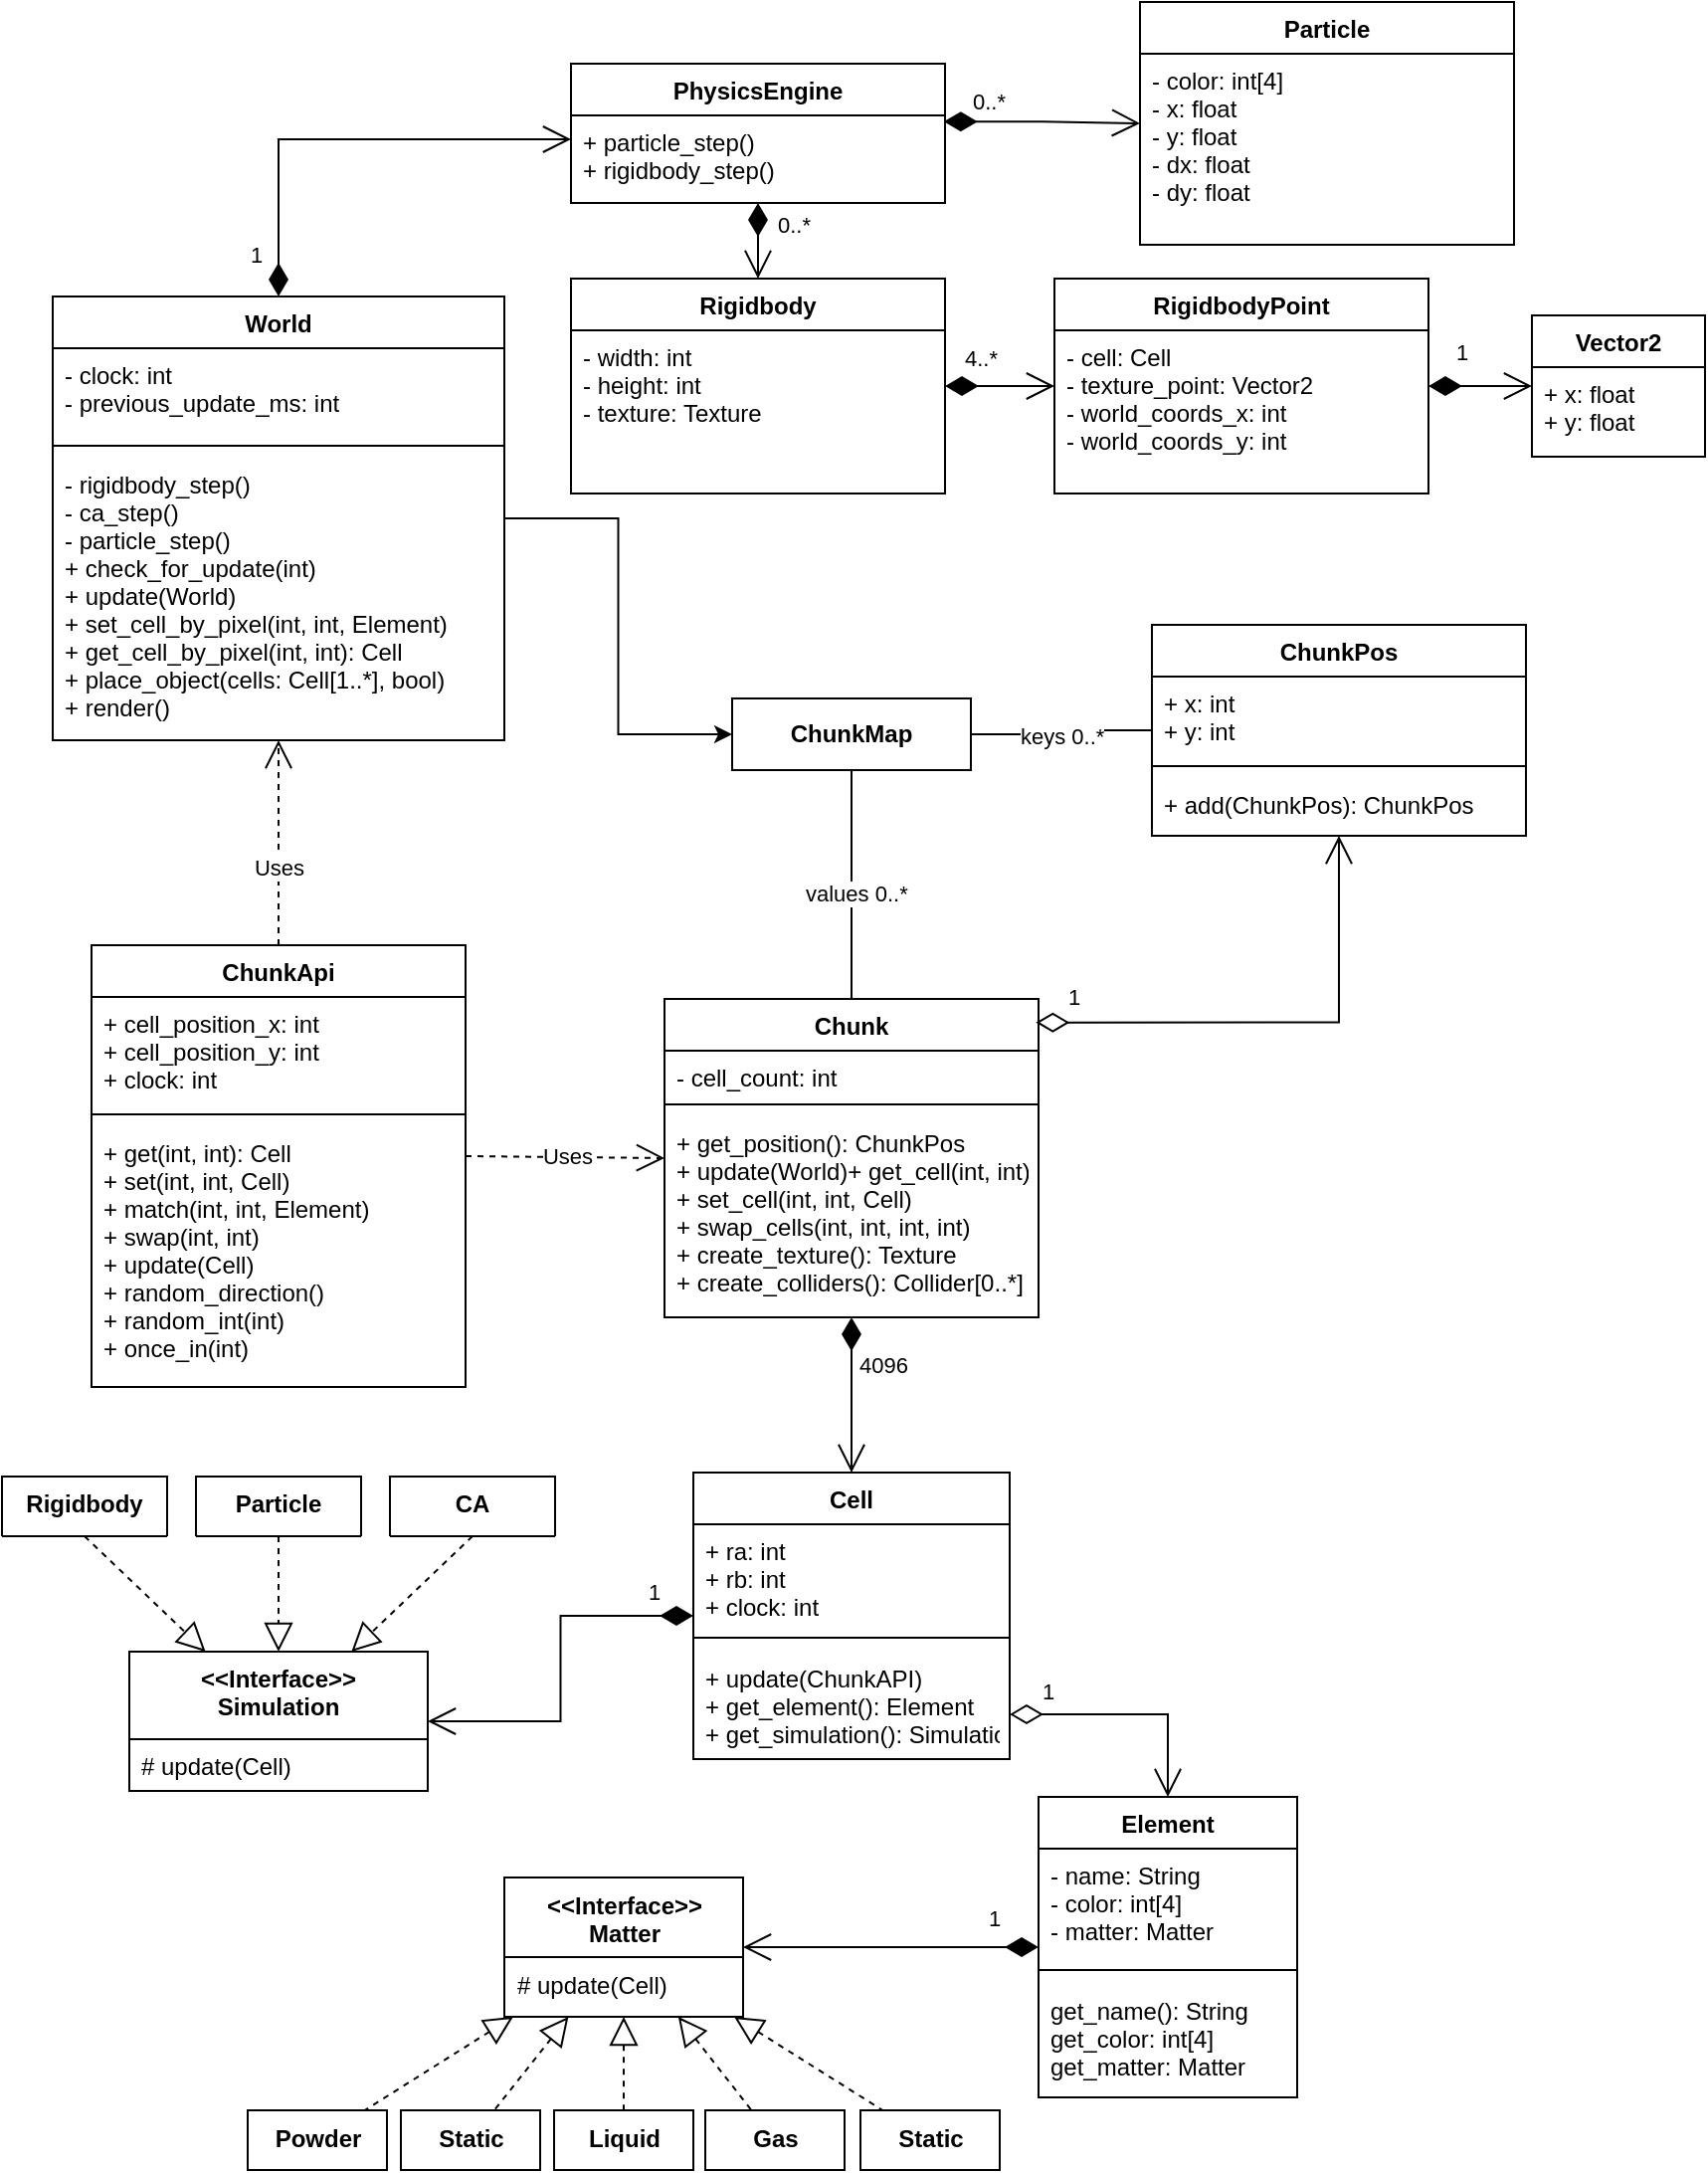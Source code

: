 <mxfile version="22.0.4" type="device">
  <diagram id="C5RBs43oDa-KdzZeNtuy" name="Page-1">
    <mxGraphModel dx="2354" dy="2232" grid="0" gridSize="10" guides="1" tooltips="1" connect="1" arrows="1" fold="1" page="1" pageScale="1" pageWidth="827" pageHeight="1169" math="0" shadow="0">
      <root>
        <mxCell id="WIyWlLk6GJQsqaUBKTNV-0" />
        <mxCell id="WIyWlLk6GJQsqaUBKTNV-1" parent="WIyWlLk6GJQsqaUBKTNV-0" />
        <mxCell id="MlrfaoUMbUYHe8lj2B-a-0" value="Chunk" style="swimlane;fontStyle=1;align=center;verticalAlign=top;childLayout=stackLayout;horizontal=1;startSize=26;horizontalStack=0;resizeParent=1;resizeLast=0;collapsible=1;marginBottom=0;rounded=0;shadow=0;strokeWidth=1;" vertex="1" parent="WIyWlLk6GJQsqaUBKTNV-1">
          <mxGeometry x="-286" y="-163" width="188" height="160" as="geometry">
            <mxRectangle x="230" y="140" width="160" height="26" as="alternateBounds" />
          </mxGeometry>
        </mxCell>
        <mxCell id="MlrfaoUMbUYHe8lj2B-a-1" value="- cell_count: int" style="text;align=left;verticalAlign=top;spacingLeft=4;spacingRight=4;overflow=hidden;rotatable=0;points=[[0,0.5],[1,0.5]];portConstraint=eastwest;" vertex="1" parent="MlrfaoUMbUYHe8lj2B-a-0">
          <mxGeometry y="26" width="188" height="21" as="geometry" />
        </mxCell>
        <mxCell id="MlrfaoUMbUYHe8lj2B-a-4" value="" style="line;html=1;strokeWidth=1;align=left;verticalAlign=middle;spacingTop=-1;spacingLeft=3;spacingRight=3;rotatable=0;labelPosition=right;points=[];portConstraint=eastwest;" vertex="1" parent="MlrfaoUMbUYHe8lj2B-a-0">
          <mxGeometry y="47" width="188" height="12" as="geometry" />
        </mxCell>
        <mxCell id="MlrfaoUMbUYHe8lj2B-a-5" value="+ get_position(): ChunkPos&#xa;+ update(World)+ get_cell(int, int): Cell&#xa;+ set_cell(int, int, Cell) &#xa;+ swap_cells(int, int, int, int)&#xa;+ create_texture(): Texture&#xa;+ create_colliders(): Collider[0..*]&#xa;" style="text;align=left;verticalAlign=top;spacingLeft=4;spacingRight=4;overflow=hidden;rotatable=0;points=[[0,0.5],[1,0.5]];portConstraint=eastwest;" vertex="1" parent="MlrfaoUMbUYHe8lj2B-a-0">
          <mxGeometry y="59" width="188" height="100" as="geometry" />
        </mxCell>
        <mxCell id="MlrfaoUMbUYHe8lj2B-a-14" value="Cell" style="swimlane;fontStyle=1;align=center;verticalAlign=top;childLayout=stackLayout;horizontal=1;startSize=26;horizontalStack=0;resizeParent=1;resizeLast=0;collapsible=1;marginBottom=0;rounded=0;shadow=0;strokeWidth=1;" vertex="1" parent="WIyWlLk6GJQsqaUBKTNV-1">
          <mxGeometry x="-271.5" y="75" width="159" height="144" as="geometry">
            <mxRectangle x="230" y="140" width="160" height="26" as="alternateBounds" />
          </mxGeometry>
        </mxCell>
        <mxCell id="MlrfaoUMbUYHe8lj2B-a-16" value="+ ra: int&#xa;+ rb: int&#xa;+ clock: int" style="text;align=left;verticalAlign=top;spacingLeft=4;spacingRight=4;overflow=hidden;rotatable=0;points=[[0,0.5],[1,0.5]];portConstraint=eastwest;rounded=0;shadow=0;html=0;" vertex="1" parent="MlrfaoUMbUYHe8lj2B-a-14">
          <mxGeometry y="26" width="159" height="50" as="geometry" />
        </mxCell>
        <mxCell id="MlrfaoUMbUYHe8lj2B-a-25" value="" style="line;html=1;strokeWidth=1;align=left;verticalAlign=middle;spacingTop=-1;spacingLeft=3;spacingRight=3;rotatable=0;labelPosition=right;points=[];portConstraint=eastwest;" vertex="1" parent="MlrfaoUMbUYHe8lj2B-a-14">
          <mxGeometry y="76" width="159" height="14" as="geometry" />
        </mxCell>
        <mxCell id="MlrfaoUMbUYHe8lj2B-a-26" value="+ update(ChunkAPI)&#xa;+ get_element(): Element&#xa;+ get_simulation(): Simulation&#xa;" style="text;align=left;verticalAlign=top;spacingLeft=4;spacingRight=4;overflow=hidden;rotatable=0;points=[[0,0.5],[1,0.5]];portConstraint=eastwest;" vertex="1" parent="MlrfaoUMbUYHe8lj2B-a-14">
          <mxGeometry y="90" width="159" height="54" as="geometry" />
        </mxCell>
        <mxCell id="MlrfaoUMbUYHe8lj2B-a-27" value="Element" style="swimlane;fontStyle=1;align=center;verticalAlign=top;childLayout=stackLayout;horizontal=1;startSize=26;horizontalStack=0;resizeParent=1;resizeLast=0;collapsible=1;marginBottom=0;rounded=0;shadow=0;strokeWidth=1;" vertex="1" parent="WIyWlLk6GJQsqaUBKTNV-1">
          <mxGeometry x="-98" y="238" width="130" height="151" as="geometry">
            <mxRectangle x="230" y="140" width="160" height="26" as="alternateBounds" />
          </mxGeometry>
        </mxCell>
        <mxCell id="MlrfaoUMbUYHe8lj2B-a-28" value="- name: String&#xa;- color: int[4]&#xa;- matter: Matter" style="text;align=left;verticalAlign=top;spacingLeft=4;spacingRight=4;overflow=hidden;rotatable=0;points=[[0,0.5],[1,0.5]];portConstraint=eastwest;rounded=0;shadow=0;html=0;" vertex="1" parent="MlrfaoUMbUYHe8lj2B-a-27">
          <mxGeometry y="26" width="130" height="54" as="geometry" />
        </mxCell>
        <mxCell id="MlrfaoUMbUYHe8lj2B-a-33" value="" style="line;html=1;strokeWidth=1;align=left;verticalAlign=middle;spacingTop=-1;spacingLeft=3;spacingRight=3;rotatable=0;labelPosition=right;points=[];portConstraint=eastwest;" vertex="1" parent="MlrfaoUMbUYHe8lj2B-a-27">
          <mxGeometry y="80" width="130" height="14" as="geometry" />
        </mxCell>
        <mxCell id="MlrfaoUMbUYHe8lj2B-a-34" value="get_name(): String&#xa;get_color: int[4]&#xa;get_matter: Matter&#xa;" style="text;align=left;verticalAlign=top;spacingLeft=4;spacingRight=4;overflow=hidden;rotatable=0;points=[[0,0.5],[1,0.5]];portConstraint=eastwest;" vertex="1" parent="MlrfaoUMbUYHe8lj2B-a-27">
          <mxGeometry y="94" width="130" height="54" as="geometry" />
        </mxCell>
        <mxCell id="MlrfaoUMbUYHe8lj2B-a-79" value="Particle" style="swimlane;fontStyle=1;align=center;verticalAlign=top;childLayout=stackLayout;horizontal=1;startSize=58;horizontalStack=0;resizeParent=1;resizeLast=0;collapsible=1;marginBottom=0;rounded=0;shadow=0;strokeWidth=1;" vertex="1" parent="WIyWlLk6GJQsqaUBKTNV-1">
          <mxGeometry x="-521.5" y="77" width="83" height="30" as="geometry">
            <mxRectangle x="230" y="140" width="160" height="26" as="alternateBounds" />
          </mxGeometry>
        </mxCell>
        <mxCell id="MlrfaoUMbUYHe8lj2B-a-84" value="" style="endArrow=block;dashed=1;endFill=0;endSize=12;html=1;rounded=0;exitX=0.5;exitY=1;exitDx=0;exitDy=0;" edge="1" parent="WIyWlLk6GJQsqaUBKTNV-1" source="MlrfaoUMbUYHe8lj2B-a-79" target="MlrfaoUMbUYHe8lj2B-a-76">
          <mxGeometry width="160" relative="1" as="geometry">
            <mxPoint x="-515" y="37" as="sourcePoint" />
            <mxPoint x="-482" y="-47" as="targetPoint" />
          </mxGeometry>
        </mxCell>
        <mxCell id="MlrfaoUMbUYHe8lj2B-a-76" value="&lt;&lt;Interface&gt;&gt;&#xa;Simulation" style="swimlane;fontStyle=1;align=center;verticalAlign=top;childLayout=stackLayout;horizontal=1;startSize=44;horizontalStack=0;resizeParent=1;resizeLast=0;collapsible=1;marginBottom=0;rounded=0;shadow=0;strokeWidth=1;" vertex="1" parent="WIyWlLk6GJQsqaUBKTNV-1">
          <mxGeometry x="-555" y="165" width="150" height="70" as="geometry">
            <mxRectangle x="230" y="140" width="160" height="26" as="alternateBounds" />
          </mxGeometry>
        </mxCell>
        <mxCell id="MlrfaoUMbUYHe8lj2B-a-77" value="# update(Cell)" style="text;align=left;verticalAlign=top;spacingLeft=4;spacingRight=4;overflow=hidden;rotatable=0;points=[[0,0.5],[1,0.5]];portConstraint=eastwest;" vertex="1" parent="MlrfaoUMbUYHe8lj2B-a-76">
          <mxGeometry y="44" width="150" height="20" as="geometry" />
        </mxCell>
        <mxCell id="MlrfaoUMbUYHe8lj2B-a-123" value="" style="orthogonalLoop=1;jettySize=auto;html=1;endArrow=none;endFill=0;startArrow=block;startFill=0;rounded=0;dashed=1;endSize=12;startSize=12;" edge="1" parent="WIyWlLk6GJQsqaUBKTNV-1" source="MlrfaoUMbUYHe8lj2B-a-110" target="MlrfaoUMbUYHe8lj2B-a-122">
          <mxGeometry relative="1" as="geometry">
            <mxPoint x="-350.413" y="385" as="sourcePoint" />
          </mxGeometry>
        </mxCell>
        <mxCell id="MlrfaoUMbUYHe8lj2B-a-110" value="&lt;div&gt;&amp;lt;&amp;lt;Interface&amp;gt;&amp;gt;&lt;/div&gt;&lt;div&gt;Matter&lt;br&gt;&lt;/div&gt;" style="swimlane;fontStyle=1;align=center;verticalAlign=top;childLayout=stackLayout;horizontal=1;startSize=40;horizontalStack=0;resizeParent=1;resizeParentMax=0;resizeLast=0;collapsible=1;marginBottom=0;whiteSpace=wrap;html=1;" vertex="1" parent="WIyWlLk6GJQsqaUBKTNV-1">
          <mxGeometry x="-366.5" y="278.5" width="120" height="70" as="geometry" />
        </mxCell>
        <mxCell id="MlrfaoUMbUYHe8lj2B-a-113" value="# update(Cell) " style="text;strokeColor=none;fillColor=none;align=left;verticalAlign=top;spacingLeft=4;spacingRight=4;overflow=hidden;rotatable=0;points=[[0,0.5],[1,0.5]];portConstraint=eastwest;whiteSpace=wrap;html=1;" vertex="1" parent="MlrfaoUMbUYHe8lj2B-a-110">
          <mxGeometry y="40" width="120" height="30" as="geometry" />
        </mxCell>
        <mxCell id="MlrfaoUMbUYHe8lj2B-a-122" value="Static" style="whiteSpace=wrap;html=1;verticalAlign=top;fontStyle=1;startSize=40;" vertex="1" parent="WIyWlLk6GJQsqaUBKTNV-1">
          <mxGeometry x="-418.5" y="395.5" width="70" height="30" as="geometry" />
        </mxCell>
        <mxCell id="MlrfaoUMbUYHe8lj2B-a-136" value="" style="orthogonalLoop=1;jettySize=auto;html=1;endArrow=none;endFill=0;startArrow=block;startFill=0;rounded=0;dashed=1;endSize=12;startSize=12;" edge="1" parent="WIyWlLk6GJQsqaUBKTNV-1" target="MlrfaoUMbUYHe8lj2B-a-137" source="MlrfaoUMbUYHe8lj2B-a-110">
          <mxGeometry relative="1" as="geometry">
            <mxPoint x="-365" y="373.344" as="sourcePoint" />
          </mxGeometry>
        </mxCell>
        <mxCell id="MlrfaoUMbUYHe8lj2B-a-137" value="Powder" style="whiteSpace=wrap;html=1;verticalAlign=top;fontStyle=1;startSize=40;" vertex="1" parent="WIyWlLk6GJQsqaUBKTNV-1">
          <mxGeometry x="-495.5" y="395.5" width="70" height="30" as="geometry" />
        </mxCell>
        <mxCell id="MlrfaoUMbUYHe8lj2B-a-138" value="" style="orthogonalLoop=1;jettySize=auto;html=1;endArrow=none;endFill=0;startArrow=block;startFill=0;rounded=0;dashed=1;endSize=12;startSize=12;" edge="1" parent="WIyWlLk6GJQsqaUBKTNV-1" target="MlrfaoUMbUYHe8lj2B-a-139" source="MlrfaoUMbUYHe8lj2B-a-110">
          <mxGeometry relative="1" as="geometry">
            <mxPoint x="-305.868" y="385" as="sourcePoint" />
          </mxGeometry>
        </mxCell>
        <mxCell id="MlrfaoUMbUYHe8lj2B-a-139" value="Liquid" style="whiteSpace=wrap;html=1;verticalAlign=top;fontStyle=1;startSize=40;" vertex="1" parent="WIyWlLk6GJQsqaUBKTNV-1">
          <mxGeometry x="-341.5" y="395.5" width="70" height="30" as="geometry" />
        </mxCell>
        <mxCell id="MlrfaoUMbUYHe8lj2B-a-140" value="" style="orthogonalLoop=1;jettySize=auto;html=1;endArrow=none;endFill=0;startArrow=block;startFill=0;rounded=0;dashed=1;endSize=12;startSize=12;" edge="1" parent="WIyWlLk6GJQsqaUBKTNV-1" target="MlrfaoUMbUYHe8lj2B-a-141" source="MlrfaoUMbUYHe8lj2B-a-110">
          <mxGeometry relative="1" as="geometry">
            <mxPoint x="-245" y="373.803" as="sourcePoint" />
          </mxGeometry>
        </mxCell>
        <mxCell id="MlrfaoUMbUYHe8lj2B-a-141" value="Static" style="whiteSpace=wrap;html=1;verticalAlign=top;fontStyle=1;startSize=40;" vertex="1" parent="WIyWlLk6GJQsqaUBKTNV-1">
          <mxGeometry x="-187.5" y="395.5" width="70" height="30" as="geometry" />
        </mxCell>
        <mxCell id="MlrfaoUMbUYHe8lj2B-a-142" value="" style="orthogonalLoop=1;jettySize=auto;html=1;endArrow=none;endFill=0;startArrow=block;startFill=0;rounded=0;dashed=1;endSize=12;startSize=12;" edge="1" parent="WIyWlLk6GJQsqaUBKTNV-1" target="MlrfaoUMbUYHe8lj2B-a-143" source="MlrfaoUMbUYHe8lj2B-a-110">
          <mxGeometry relative="1" as="geometry">
            <mxPoint x="-261.901" y="385" as="sourcePoint" />
          </mxGeometry>
        </mxCell>
        <mxCell id="MlrfaoUMbUYHe8lj2B-a-143" value="Gas" style="whiteSpace=wrap;html=1;verticalAlign=top;fontStyle=1;startSize=40;" vertex="1" parent="WIyWlLk6GJQsqaUBKTNV-1">
          <mxGeometry x="-265.5" y="395.5" width="70" height="30" as="geometry" />
        </mxCell>
        <mxCell id="MlrfaoUMbUYHe8lj2B-a-149" value="CA" style="swimlane;fontStyle=1;align=center;verticalAlign=top;childLayout=stackLayout;horizontal=1;startSize=58;horizontalStack=0;resizeParent=1;resizeLast=0;collapsible=1;marginBottom=0;rounded=0;shadow=0;strokeWidth=1;" vertex="1" parent="WIyWlLk6GJQsqaUBKTNV-1">
          <mxGeometry x="-424" y="77" width="83" height="30" as="geometry">
            <mxRectangle x="230" y="140" width="160" height="26" as="alternateBounds" />
          </mxGeometry>
        </mxCell>
        <mxCell id="MlrfaoUMbUYHe8lj2B-a-150" value="Rigidbody" style="swimlane;fontStyle=1;align=center;verticalAlign=top;childLayout=stackLayout;horizontal=1;startSize=58;horizontalStack=0;resizeParent=1;resizeLast=0;collapsible=1;marginBottom=0;rounded=0;shadow=0;strokeWidth=1;" vertex="1" parent="WIyWlLk6GJQsqaUBKTNV-1">
          <mxGeometry x="-619" y="77" width="83" height="30" as="geometry">
            <mxRectangle x="230" y="140" width="160" height="26" as="alternateBounds" />
          </mxGeometry>
        </mxCell>
        <mxCell id="MlrfaoUMbUYHe8lj2B-a-151" value="" style="endArrow=block;dashed=1;endFill=0;endSize=12;html=1;rounded=0;exitX=0.5;exitY=1;exitDx=0;exitDy=0;" edge="1" parent="WIyWlLk6GJQsqaUBKTNV-1" source="MlrfaoUMbUYHe8lj2B-a-150" target="MlrfaoUMbUYHe8lj2B-a-76">
          <mxGeometry width="160" relative="1" as="geometry">
            <mxPoint x="-470" y="118" as="sourcePoint" />
            <mxPoint x="-470" y="175" as="targetPoint" />
          </mxGeometry>
        </mxCell>
        <mxCell id="MlrfaoUMbUYHe8lj2B-a-152" value="" style="endArrow=block;dashed=1;endFill=0;endSize=12;html=1;rounded=0;exitX=0.5;exitY=1;exitDx=0;exitDy=0;" edge="1" parent="WIyWlLk6GJQsqaUBKTNV-1" source="MlrfaoUMbUYHe8lj2B-a-149" target="MlrfaoUMbUYHe8lj2B-a-76">
          <mxGeometry width="160" relative="1" as="geometry">
            <mxPoint x="-460" y="128" as="sourcePoint" />
            <mxPoint x="-460" y="185" as="targetPoint" />
          </mxGeometry>
        </mxCell>
        <mxCell id="MlrfaoUMbUYHe8lj2B-a-160" value="1" style="endArrow=open;html=1;endSize=12;startArrow=diamondThin;startSize=14;startFill=0;edgeStyle=orthogonalEdgeStyle;align=left;verticalAlign=bottom;rounded=0;entryX=0.5;entryY=0;entryDx=0;entryDy=0;" edge="1" parent="WIyWlLk6GJQsqaUBKTNV-1" source="MlrfaoUMbUYHe8lj2B-a-14" target="MlrfaoUMbUYHe8lj2B-a-27">
          <mxGeometry x="-0.76" y="4" relative="1" as="geometry">
            <mxPoint x="-81.5" y="213.5" as="sourcePoint" />
            <mxPoint x="78.5" y="213.5" as="targetPoint" />
            <Array as="points">
              <mxPoint x="-33.5" y="196.5" />
            </Array>
            <mxPoint y="1" as="offset" />
          </mxGeometry>
        </mxCell>
        <mxCell id="MlrfaoUMbUYHe8lj2B-a-161" value="1" style="endArrow=open;html=1;endSize=12;startArrow=diamondThin;startSize=14;startFill=1;edgeStyle=orthogonalEdgeStyle;align=left;verticalAlign=bottom;rounded=0;" edge="1" parent="WIyWlLk6GJQsqaUBKTNV-1" source="MlrfaoUMbUYHe8lj2B-a-27" target="MlrfaoUMbUYHe8lj2B-a-110">
          <mxGeometry x="-0.636" y="-6" relative="1" as="geometry">
            <mxPoint x="-187.5" y="292.5" as="sourcePoint" />
            <mxPoint x="-27.5" y="292.5" as="targetPoint" />
            <mxPoint as="offset" />
          </mxGeometry>
        </mxCell>
        <mxCell id="MlrfaoUMbUYHe8lj2B-a-162" value="1" style="endArrow=open;html=1;endSize=12;startArrow=diamondThin;startSize=14;startFill=1;edgeStyle=orthogonalEdgeStyle;align=left;verticalAlign=bottom;rounded=0;" edge="1" parent="WIyWlLk6GJQsqaUBKTNV-1" source="MlrfaoUMbUYHe8lj2B-a-14" target="MlrfaoUMbUYHe8lj2B-a-76">
          <mxGeometry x="-0.737" y="-3" relative="1" as="geometry">
            <mxPoint x="-90" y="325" as="sourcePoint" />
            <mxPoint x="-238" y="325" as="targetPoint" />
            <mxPoint as="offset" />
          </mxGeometry>
        </mxCell>
        <mxCell id="MlrfaoUMbUYHe8lj2B-a-164" value="4096" style="endArrow=open;html=1;endSize=12;startArrow=diamondThin;startSize=14;startFill=1;edgeStyle=orthogonalEdgeStyle;align=left;verticalAlign=bottom;rounded=0;" edge="1" parent="WIyWlLk6GJQsqaUBKTNV-1" source="MlrfaoUMbUYHe8lj2B-a-0" target="MlrfaoUMbUYHe8lj2B-a-14">
          <mxGeometry x="-0.154" y="2" relative="1" as="geometry">
            <mxPoint x="-276.5" y="197.5" as="sourcePoint" />
            <mxPoint x="-393.5" y="246.5" as="targetPoint" />
            <mxPoint as="offset" />
          </mxGeometry>
        </mxCell>
        <mxCell id="MlrfaoUMbUYHe8lj2B-a-205" style="edgeStyle=orthogonalEdgeStyle;rounded=0;orthogonalLoop=1;jettySize=auto;html=1;" edge="1" parent="WIyWlLk6GJQsqaUBKTNV-1" source="MlrfaoUMbUYHe8lj2B-a-166" target="MlrfaoUMbUYHe8lj2B-a-186">
          <mxGeometry relative="1" as="geometry" />
        </mxCell>
        <mxCell id="MlrfaoUMbUYHe8lj2B-a-166" value="World" style="swimlane;fontStyle=1;align=center;verticalAlign=top;childLayout=stackLayout;horizontal=1;startSize=26;horizontalStack=0;resizeParent=1;resizeLast=0;collapsible=1;marginBottom=0;rounded=0;shadow=0;strokeWidth=1;" vertex="1" parent="WIyWlLk6GJQsqaUBKTNV-1">
          <mxGeometry x="-593.5" y="-516" width="227" height="223" as="geometry">
            <mxRectangle x="230" y="140" width="160" height="26" as="alternateBounds" />
          </mxGeometry>
        </mxCell>
        <mxCell id="MlrfaoUMbUYHe8lj2B-a-167" value="- clock: int&#xa;- previous_update_ms: int&#xa;" style="text;align=left;verticalAlign=top;spacingLeft=4;spacingRight=4;overflow=hidden;rotatable=0;points=[[0,0.5],[1,0.5]];portConstraint=eastwest;" vertex="1" parent="MlrfaoUMbUYHe8lj2B-a-166">
          <mxGeometry y="26" width="227" height="43" as="geometry" />
        </mxCell>
        <mxCell id="MlrfaoUMbUYHe8lj2B-a-168" value="" style="line;html=1;strokeWidth=1;align=left;verticalAlign=middle;spacingTop=-1;spacingLeft=3;spacingRight=3;rotatable=0;labelPosition=right;points=[];portConstraint=eastwest;" vertex="1" parent="MlrfaoUMbUYHe8lj2B-a-166">
          <mxGeometry y="69" width="227" height="12" as="geometry" />
        </mxCell>
        <mxCell id="MlrfaoUMbUYHe8lj2B-a-169" value="- rigidbody_step()&#xa;- ca_step()&#xa;- particle_step()&#xa;+ check_for_update(int)&#xa;+ update(World)&#xa;+ set_cell_by_pixel(int, int, Element)&#xa;+ get_cell_by_pixel(int, int): Cell&#xa;+ place_object(cells: Cell[1..*], bool)&#xa;+ render()" style="text;align=left;verticalAlign=top;spacingLeft=4;spacingRight=4;overflow=hidden;rotatable=0;points=[[0,0.5],[1,0.5]];portConstraint=eastwest;" vertex="1" parent="MlrfaoUMbUYHe8lj2B-a-166">
          <mxGeometry y="81" width="227" height="142" as="geometry" />
        </mxCell>
        <mxCell id="MlrfaoUMbUYHe8lj2B-a-178" value="ChunkPos" style="swimlane;fontStyle=1;align=center;verticalAlign=top;childLayout=stackLayout;horizontal=1;startSize=26;horizontalStack=0;resizeParent=1;resizeLast=0;collapsible=1;marginBottom=0;rounded=0;shadow=0;strokeWidth=1;" vertex="1" parent="WIyWlLk6GJQsqaUBKTNV-1">
          <mxGeometry x="-41" y="-351" width="188" height="106" as="geometry">
            <mxRectangle x="230" y="140" width="160" height="26" as="alternateBounds" />
          </mxGeometry>
        </mxCell>
        <mxCell id="MlrfaoUMbUYHe8lj2B-a-179" value="+ x: int&#xa;+ y: int" style="text;align=left;verticalAlign=top;spacingLeft=4;spacingRight=4;overflow=hidden;rotatable=0;points=[[0,0.5],[1,0.5]];portConstraint=eastwest;" vertex="1" parent="MlrfaoUMbUYHe8lj2B-a-178">
          <mxGeometry y="26" width="188" height="39" as="geometry" />
        </mxCell>
        <mxCell id="MlrfaoUMbUYHe8lj2B-a-180" value="" style="line;html=1;strokeWidth=1;align=left;verticalAlign=middle;spacingTop=-1;spacingLeft=3;spacingRight=3;rotatable=0;labelPosition=right;points=[];portConstraint=eastwest;" vertex="1" parent="MlrfaoUMbUYHe8lj2B-a-178">
          <mxGeometry y="65" width="188" height="12" as="geometry" />
        </mxCell>
        <mxCell id="MlrfaoUMbUYHe8lj2B-a-181" value="+ add(ChunkPos): ChunkPos" style="text;align=left;verticalAlign=top;spacingLeft=4;spacingRight=4;overflow=hidden;rotatable=0;points=[[0,0.5],[1,0.5]];portConstraint=eastwest;" vertex="1" parent="MlrfaoUMbUYHe8lj2B-a-178">
          <mxGeometry y="77" width="188" height="26" as="geometry" />
        </mxCell>
        <mxCell id="MlrfaoUMbUYHe8lj2B-a-186" value="ChunkMap" style="rounded=0;whiteSpace=wrap;html=1;fontStyle=1" vertex="1" parent="WIyWlLk6GJQsqaUBKTNV-1">
          <mxGeometry x="-252" y="-314" width="120" height="36" as="geometry" />
        </mxCell>
        <mxCell id="MlrfaoUMbUYHe8lj2B-a-187" value="" style="endArrow=none;html=1;edgeStyle=orthogonalEdgeStyle;rounded=0;entryX=0.5;entryY=0;entryDx=0;entryDy=0;" edge="1" parent="WIyWlLk6GJQsqaUBKTNV-1" source="MlrfaoUMbUYHe8lj2B-a-186" target="MlrfaoUMbUYHe8lj2B-a-0">
          <mxGeometry relative="1" as="geometry">
            <mxPoint x="317" y="258" as="sourcePoint" />
            <mxPoint x="475" y="258" as="targetPoint" />
          </mxGeometry>
        </mxCell>
        <mxCell id="MlrfaoUMbUYHe8lj2B-a-188" value="values 0..*" style="edgeLabel;resizable=0;html=1;align=left;verticalAlign=bottom;" connectable="0" vertex="1" parent="MlrfaoUMbUYHe8lj2B-a-187">
          <mxGeometry x="-1" relative="1" as="geometry">
            <mxPoint x="-25" y="70" as="offset" />
          </mxGeometry>
        </mxCell>
        <mxCell id="MlrfaoUMbUYHe8lj2B-a-190" value="" style="endArrow=none;html=1;edgeStyle=orthogonalEdgeStyle;rounded=0;exitX=1;exitY=0.5;exitDx=0;exitDy=0;" edge="1" parent="WIyWlLk6GJQsqaUBKTNV-1" source="MlrfaoUMbUYHe8lj2B-a-186" target="MlrfaoUMbUYHe8lj2B-a-178">
          <mxGeometry relative="1" as="geometry">
            <mxPoint y="-195.04" as="sourcePoint" />
            <mxPoint x="-90" y="-375.04" as="targetPoint" />
          </mxGeometry>
        </mxCell>
        <mxCell id="MlrfaoUMbUYHe8lj2B-a-191" value="keys 0..*" style="edgeLabel;resizable=0;html=1;align=left;verticalAlign=bottom;" connectable="0" vertex="1" parent="MlrfaoUMbUYHe8lj2B-a-190">
          <mxGeometry x="-1" relative="1" as="geometry">
            <mxPoint x="23" y="9" as="offset" />
          </mxGeometry>
        </mxCell>
        <mxCell id="MlrfaoUMbUYHe8lj2B-a-196" value="ChunkApi" style="swimlane;fontStyle=1;align=center;verticalAlign=top;childLayout=stackLayout;horizontal=1;startSize=26;horizontalStack=0;resizeParent=1;resizeLast=0;collapsible=1;marginBottom=0;rounded=0;shadow=0;strokeWidth=1;" vertex="1" parent="WIyWlLk6GJQsqaUBKTNV-1">
          <mxGeometry x="-574" y="-190" width="188" height="222" as="geometry">
            <mxRectangle x="230" y="140" width="160" height="26" as="alternateBounds" />
          </mxGeometry>
        </mxCell>
        <mxCell id="MlrfaoUMbUYHe8lj2B-a-197" value="+ cell_position_x: int&#xa;+ cell_position_y: int&#xa;+ clock: int&#xa;" style="text;align=left;verticalAlign=top;spacingLeft=4;spacingRight=4;overflow=hidden;rotatable=0;points=[[0,0.5],[1,0.5]];portConstraint=eastwest;" vertex="1" parent="MlrfaoUMbUYHe8lj2B-a-196">
          <mxGeometry y="26" width="188" height="53" as="geometry" />
        </mxCell>
        <mxCell id="MlrfaoUMbUYHe8lj2B-a-198" value="" style="line;html=1;strokeWidth=1;align=left;verticalAlign=middle;spacingTop=-1;spacingLeft=3;spacingRight=3;rotatable=0;labelPosition=right;points=[];portConstraint=eastwest;" vertex="1" parent="MlrfaoUMbUYHe8lj2B-a-196">
          <mxGeometry y="79" width="188" height="12" as="geometry" />
        </mxCell>
        <mxCell id="MlrfaoUMbUYHe8lj2B-a-199" value="+ get(int, int): Cell&#xa;+ set(int, int, Cell)&#xa;+ match(int, int, Element)&#xa;+ swap(int, int)&#xa;+ update(Cell)&#xa;+ random_direction()&#xa;+ random_int(int)&#xa;+ once_in(int)&#xa;&#xa;" style="text;align=left;verticalAlign=top;spacingLeft=4;spacingRight=4;overflow=hidden;rotatable=0;points=[[0,0.5],[1,0.5]];portConstraint=eastwest;" vertex="1" parent="MlrfaoUMbUYHe8lj2B-a-196">
          <mxGeometry y="91" width="188" height="131" as="geometry" />
        </mxCell>
        <mxCell id="MlrfaoUMbUYHe8lj2B-a-201" value="Uses" style="endArrow=open;endSize=12;dashed=1;html=1;rounded=0;edgeStyle=orthogonalEdgeStyle;" edge="1" parent="WIyWlLk6GJQsqaUBKTNV-1" target="MlrfaoUMbUYHe8lj2B-a-0">
          <mxGeometry width="160" relative="1" as="geometry">
            <mxPoint x="-386" y="-84" as="sourcePoint" />
            <mxPoint x="-287.52" y="-86" as="targetPoint" />
            <Array as="points" />
          </mxGeometry>
        </mxCell>
        <mxCell id="MlrfaoUMbUYHe8lj2B-a-202" value="Uses" style="endArrow=open;endSize=12;dashed=1;html=1;rounded=0;edgeStyle=orthogonalEdgeStyle;exitX=0.5;exitY=0;exitDx=0;exitDy=0;" edge="1" parent="WIyWlLk6GJQsqaUBKTNV-1" source="MlrfaoUMbUYHe8lj2B-a-196" target="MlrfaoUMbUYHe8lj2B-a-166">
          <mxGeometry x="-0.239" width="160" relative="1" as="geometry">
            <mxPoint x="-92" y="-249" as="sourcePoint" />
            <mxPoint x="89" y="-132" as="targetPoint" />
            <mxPoint as="offset" />
          </mxGeometry>
        </mxCell>
        <mxCell id="MlrfaoUMbUYHe8lj2B-a-207" value="PhysicsEngine" style="swimlane;fontStyle=1;align=center;verticalAlign=top;childLayout=stackLayout;horizontal=1;startSize=26;horizontalStack=0;resizeParent=1;resizeLast=0;collapsible=1;marginBottom=0;rounded=0;shadow=0;strokeWidth=1;" vertex="1" parent="WIyWlLk6GJQsqaUBKTNV-1">
          <mxGeometry x="-333" y="-633" width="188" height="70" as="geometry">
            <mxRectangle x="230" y="140" width="160" height="26" as="alternateBounds" />
          </mxGeometry>
        </mxCell>
        <mxCell id="MlrfaoUMbUYHe8lj2B-a-210" value="+ particle_step()&#xa;+ rigidbody_step()&#xa;" style="text;align=left;verticalAlign=top;spacingLeft=4;spacingRight=4;overflow=hidden;rotatable=0;points=[[0,0.5],[1,0.5]];portConstraint=eastwest;" vertex="1" parent="MlrfaoUMbUYHe8lj2B-a-207">
          <mxGeometry y="26" width="188" height="44" as="geometry" />
        </mxCell>
        <mxCell id="MlrfaoUMbUYHe8lj2B-a-211" value="Rigidbody" style="swimlane;fontStyle=1;align=center;verticalAlign=top;childLayout=stackLayout;horizontal=1;startSize=26;horizontalStack=0;resizeParent=1;resizeLast=0;collapsible=1;marginBottom=0;rounded=0;shadow=0;strokeWidth=1;" vertex="1" parent="WIyWlLk6GJQsqaUBKTNV-1">
          <mxGeometry x="-333" y="-525" width="188" height="108" as="geometry">
            <mxRectangle x="230" y="140" width="160" height="26" as="alternateBounds" />
          </mxGeometry>
        </mxCell>
        <mxCell id="MlrfaoUMbUYHe8lj2B-a-212" value="- width: int&#xa;- height: int&#xa;- texture: Texture" style="text;align=left;verticalAlign=top;spacingLeft=4;spacingRight=4;overflow=hidden;rotatable=0;points=[[0,0.5],[1,0.5]];portConstraint=eastwest;" vertex="1" parent="MlrfaoUMbUYHe8lj2B-a-211">
          <mxGeometry y="26" width="188" height="82" as="geometry" />
        </mxCell>
        <mxCell id="MlrfaoUMbUYHe8lj2B-a-215" value="RigidbodyPoint" style="swimlane;fontStyle=1;align=center;verticalAlign=top;childLayout=stackLayout;horizontal=1;startSize=26;horizontalStack=0;resizeParent=1;resizeLast=0;collapsible=1;marginBottom=0;rounded=0;shadow=0;strokeWidth=1;" vertex="1" parent="WIyWlLk6GJQsqaUBKTNV-1">
          <mxGeometry x="-90" y="-525" width="188" height="108" as="geometry">
            <mxRectangle x="230" y="140" width="160" height="26" as="alternateBounds" />
          </mxGeometry>
        </mxCell>
        <mxCell id="MlrfaoUMbUYHe8lj2B-a-216" value="- cell: Cell&#xa;- texture_point: Vector2&#xa;- world_coords_x: int&#xa;- world_coords_y: int&#xa;&#xa;" style="text;align=left;verticalAlign=top;spacingLeft=4;spacingRight=4;overflow=hidden;rotatable=0;points=[[0,0.5],[1,0.5]];portConstraint=eastwest;" vertex="1" parent="MlrfaoUMbUYHe8lj2B-a-215">
          <mxGeometry y="26" width="188" height="82" as="geometry" />
        </mxCell>
        <mxCell id="MlrfaoUMbUYHe8lj2B-a-219" value="Vector2" style="swimlane;fontStyle=1;align=center;verticalAlign=top;childLayout=stackLayout;horizontal=1;startSize=26;horizontalStack=0;resizeParent=1;resizeLast=0;collapsible=1;marginBottom=0;rounded=0;shadow=0;strokeWidth=1;" vertex="1" parent="WIyWlLk6GJQsqaUBKTNV-1">
          <mxGeometry x="150" y="-506.5" width="87" height="71" as="geometry">
            <mxRectangle x="230" y="140" width="160" height="26" as="alternateBounds" />
          </mxGeometry>
        </mxCell>
        <mxCell id="MlrfaoUMbUYHe8lj2B-a-220" value="+ x: float&#xa;+ y: float" style="text;align=left;verticalAlign=top;spacingLeft=4;spacingRight=4;overflow=hidden;rotatable=0;points=[[0,0.5],[1,0.5]];portConstraint=eastwest;" vertex="1" parent="MlrfaoUMbUYHe8lj2B-a-219">
          <mxGeometry y="26" width="87" height="45" as="geometry" />
        </mxCell>
        <mxCell id="MlrfaoUMbUYHe8lj2B-a-223" value="4..*" style="endArrow=open;html=1;endSize=12;startArrow=diamondThin;startSize=14;startFill=1;edgeStyle=orthogonalEdgeStyle;align=left;verticalAlign=bottom;rounded=0;" edge="1" parent="WIyWlLk6GJQsqaUBKTNV-1" source="MlrfaoUMbUYHe8lj2B-a-211" target="MlrfaoUMbUYHe8lj2B-a-215">
          <mxGeometry x="-0.708" y="5" relative="1" as="geometry">
            <mxPoint x="138" y="-450" as="sourcePoint" />
            <mxPoint x="298" y="-450" as="targetPoint" />
            <mxPoint as="offset" />
          </mxGeometry>
        </mxCell>
        <mxCell id="MlrfaoUMbUYHe8lj2B-a-226" value="1" style="endArrow=open;html=1;endSize=12;startArrow=diamondThin;startSize=14;startFill=1;edgeStyle=orthogonalEdgeStyle;align=left;verticalAlign=bottom;rounded=0;" edge="1" parent="WIyWlLk6GJQsqaUBKTNV-1" source="MlrfaoUMbUYHe8lj2B-a-215" target="MlrfaoUMbUYHe8lj2B-a-219">
          <mxGeometry x="-0.538" y="8" relative="1" as="geometry">
            <mxPoint x="137" y="-554" as="sourcePoint" />
            <mxPoint x="297" y="-554" as="targetPoint" />
            <mxPoint as="offset" />
          </mxGeometry>
        </mxCell>
        <mxCell id="MlrfaoUMbUYHe8lj2B-a-227" value="1" style="endArrow=open;html=1;endSize=12;startArrow=diamondThin;startSize=14;startFill=0;edgeStyle=orthogonalEdgeStyle;align=left;verticalAlign=bottom;rounded=0;exitX=0.993;exitY=0.074;exitDx=0;exitDy=0;exitPerimeter=0;" edge="1" parent="WIyWlLk6GJQsqaUBKTNV-1" source="MlrfaoUMbUYHe8lj2B-a-0" target="MlrfaoUMbUYHe8lj2B-a-178">
          <mxGeometry x="-0.884" y="4" relative="1" as="geometry">
            <mxPoint x="18" y="-92" as="sourcePoint" />
            <mxPoint x="18" y="-14" as="targetPoint" />
            <mxPoint as="offset" />
          </mxGeometry>
        </mxCell>
        <mxCell id="MlrfaoUMbUYHe8lj2B-a-228" value="Particle" style="swimlane;fontStyle=1;align=center;verticalAlign=top;childLayout=stackLayout;horizontal=1;startSize=26;horizontalStack=0;resizeParent=1;resizeLast=0;collapsible=1;marginBottom=0;rounded=0;shadow=0;strokeWidth=1;" vertex="1" parent="WIyWlLk6GJQsqaUBKTNV-1">
          <mxGeometry x="-47" y="-664" width="188" height="122" as="geometry">
            <mxRectangle x="230" y="140" width="160" height="26" as="alternateBounds" />
          </mxGeometry>
        </mxCell>
        <mxCell id="MlrfaoUMbUYHe8lj2B-a-229" value="- color: int[4]&#xa;- x: float&#xa;- y: float&#xa;- dx: float&#xa;- dy: float" style="text;align=left;verticalAlign=top;spacingLeft=4;spacingRight=4;overflow=hidden;rotatable=0;points=[[0,0.5],[1,0.5]];portConstraint=eastwest;" vertex="1" parent="MlrfaoUMbUYHe8lj2B-a-228">
          <mxGeometry y="26" width="188" height="83" as="geometry" />
        </mxCell>
        <mxCell id="MlrfaoUMbUYHe8lj2B-a-230" value="0..*" style="endArrow=open;html=1;endSize=12;startArrow=diamondThin;startSize=14;startFill=1;edgeStyle=orthogonalEdgeStyle;align=left;verticalAlign=bottom;rounded=0;exitX=0.997;exitY=0.07;exitDx=0;exitDy=0;exitPerimeter=0;" edge="1" parent="WIyWlLk6GJQsqaUBKTNV-1" source="MlrfaoUMbUYHe8lj2B-a-210" target="MlrfaoUMbUYHe8lj2B-a-228">
          <mxGeometry x="-0.735" y="1" relative="1" as="geometry">
            <mxPoint x="14" y="-525" as="sourcePoint" />
            <mxPoint x="111" y="-525" as="targetPoint" />
            <mxPoint as="offset" />
          </mxGeometry>
        </mxCell>
        <mxCell id="MlrfaoUMbUYHe8lj2B-a-231" value="0..*" style="endArrow=open;html=1;endSize=12;startArrow=diamondThin;startSize=14;startFill=1;edgeStyle=orthogonalEdgeStyle;align=left;verticalAlign=bottom;rounded=0;" edge="1" parent="WIyWlLk6GJQsqaUBKTNV-1" source="MlrfaoUMbUYHe8lj2B-a-207" target="MlrfaoUMbUYHe8lj2B-a-211">
          <mxGeometry x="0.053" y="8" relative="1" as="geometry">
            <mxPoint x="152" y="-514" as="sourcePoint" />
            <mxPoint x="249" y="-514" as="targetPoint" />
            <mxPoint as="offset" />
            <Array as="points">
              <mxPoint x="-239" y="-449" />
            </Array>
          </mxGeometry>
        </mxCell>
        <mxCell id="MlrfaoUMbUYHe8lj2B-a-232" value="1" style="endArrow=open;html=1;endSize=12;startArrow=diamondThin;startSize=14;startFill=1;edgeStyle=orthogonalEdgeStyle;align=left;verticalAlign=bottom;rounded=0;exitX=0.5;exitY=0;exitDx=0;exitDy=0;" edge="1" parent="WIyWlLk6GJQsqaUBKTNV-1" source="MlrfaoUMbUYHe8lj2B-a-166" target="MlrfaoUMbUYHe8lj2B-a-207">
          <mxGeometry x="-0.888" y="16" relative="1" as="geometry">
            <mxPoint x="-126" y="-556" as="sourcePoint" />
            <mxPoint x="-31" y="-439" as="targetPoint" />
            <mxPoint as="offset" />
            <Array as="points">
              <mxPoint x="-480" y="-595" />
            </Array>
          </mxGeometry>
        </mxCell>
      </root>
    </mxGraphModel>
  </diagram>
</mxfile>
